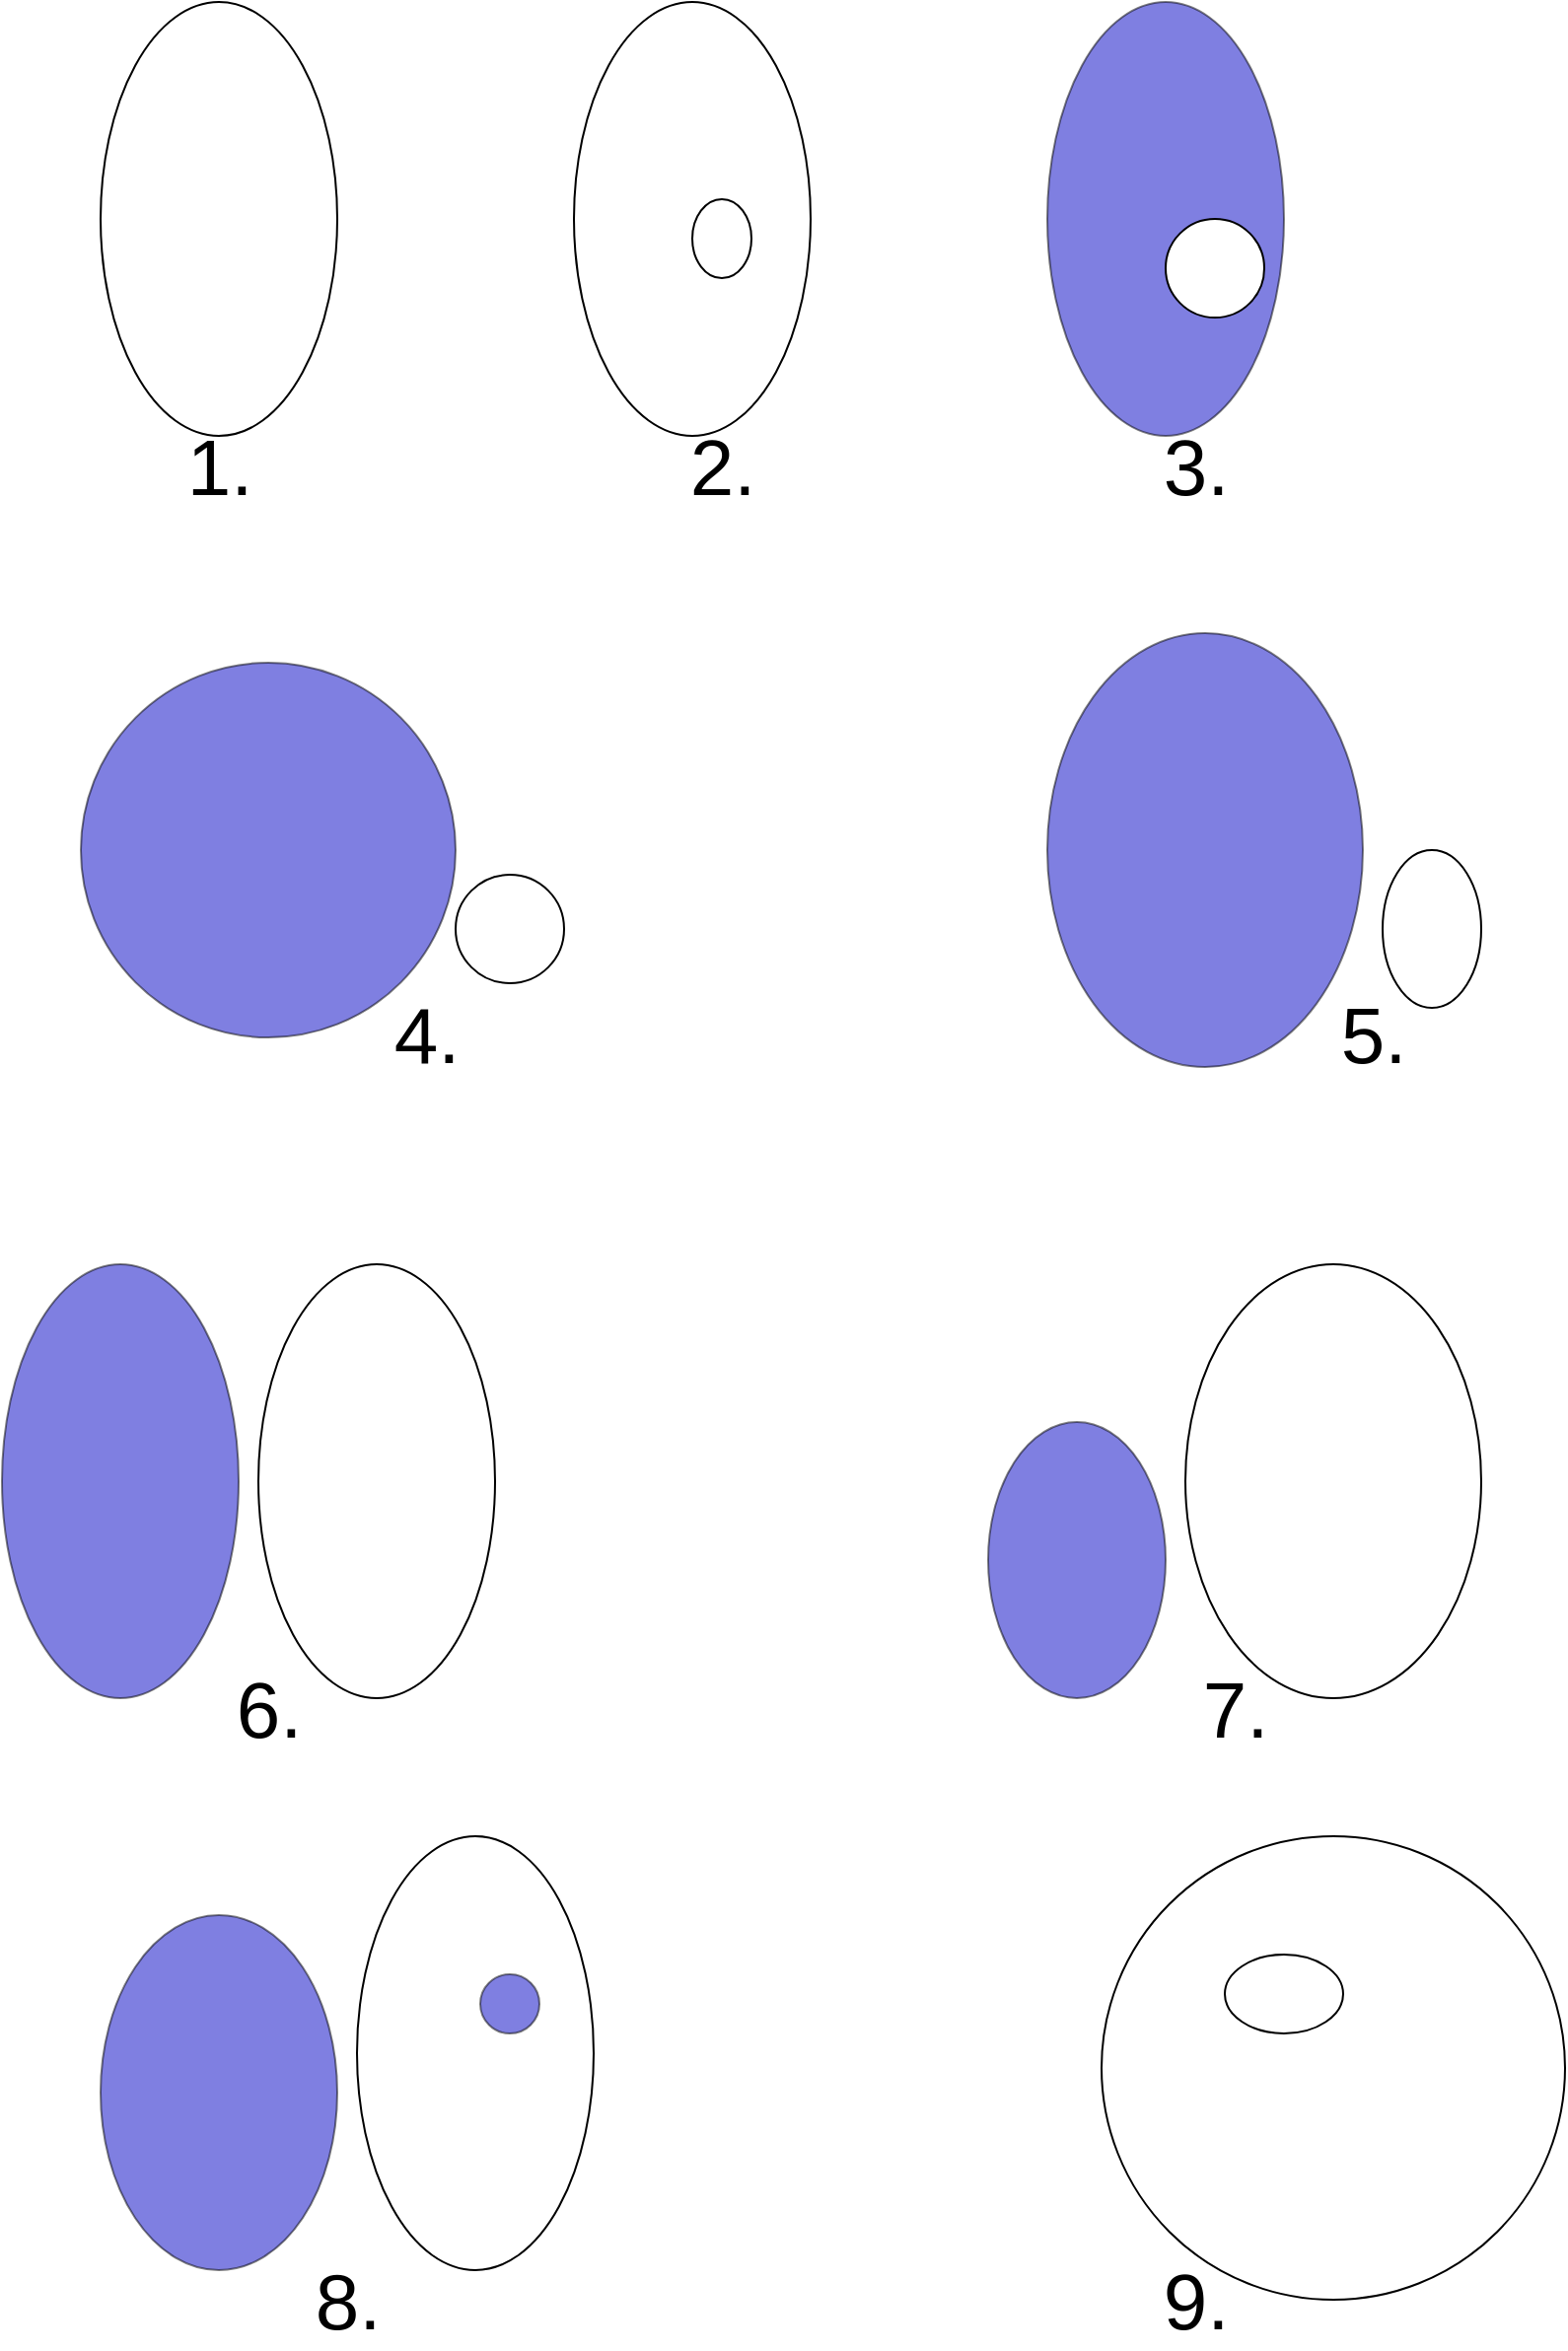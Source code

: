 <mxfile version="17.4.6" type="github">
  <diagram id="Dvef1MZ2VyVPA5MMNS4J" name="Page-1">
    <mxGraphModel dx="1236" dy="1344" grid="1" gridSize="10" guides="1" tooltips="1" connect="1" arrows="1" fold="1" page="1" pageScale="1" pageWidth="850" pageHeight="1100" math="0" shadow="0">
      <root>
        <mxCell id="0" />
        <mxCell id="1" parent="0" />
        <mxCell id="PFBUsg-PwLT_iQc4Ihql-2" value="" style="ellipse;whiteSpace=wrap;html=1;fillColor=none;" vertex="1" parent="1">
          <mxGeometry x="80" y="120" width="120" height="220" as="geometry" />
        </mxCell>
        <mxCell id="PFBUsg-PwLT_iQc4Ihql-4" value="" style="ellipse;whiteSpace=wrap;html=1;fillColor=none;" vertex="1" parent="1">
          <mxGeometry x="320" y="120" width="120" height="220" as="geometry" />
        </mxCell>
        <mxCell id="PFBUsg-PwLT_iQc4Ihql-5" value="" style="ellipse;whiteSpace=wrap;html=1;fillColor=none;" vertex="1" parent="1">
          <mxGeometry x="380" y="220" width="30" height="40" as="geometry" />
        </mxCell>
        <mxCell id="PFBUsg-PwLT_iQc4Ihql-6" value="" style="ellipse;whiteSpace=wrap;html=1;fillColor=#0000C4;opacity=50;" vertex="1" parent="1">
          <mxGeometry x="560" y="120" width="120" height="220" as="geometry" />
        </mxCell>
        <mxCell id="PFBUsg-PwLT_iQc4Ihql-7" value="" style="ellipse;whiteSpace=wrap;html=1;fillColor=default;" vertex="1" parent="1">
          <mxGeometry x="620" y="230" width="50" height="50" as="geometry" />
        </mxCell>
        <mxCell id="PFBUsg-PwLT_iQc4Ihql-8" value="" style="ellipse;whiteSpace=wrap;html=1;aspect=fixed;fillColor=#0000C4;opacity=50;" vertex="1" parent="1">
          <mxGeometry x="70" y="455" width="190" height="190" as="geometry" />
        </mxCell>
        <mxCell id="PFBUsg-PwLT_iQc4Ihql-9" value="" style="ellipse;whiteSpace=wrap;html=1;aspect=fixed;fillColor=#FFFFFF;" vertex="1" parent="1">
          <mxGeometry x="260" y="562.5" width="55" height="55" as="geometry" />
        </mxCell>
        <mxCell id="PFBUsg-PwLT_iQc4Ihql-10" value="" style="ellipse;whiteSpace=wrap;html=1;fillColor=#0000C4;opacity=50;" vertex="1" parent="1">
          <mxGeometry x="560" y="440" width="160" height="220" as="geometry" />
        </mxCell>
        <mxCell id="PFBUsg-PwLT_iQc4Ihql-12" value="" style="ellipse;whiteSpace=wrap;html=1;fillColor=#FFFFFF;" vertex="1" parent="1">
          <mxGeometry x="730" y="550" width="50" height="80" as="geometry" />
        </mxCell>
        <mxCell id="PFBUsg-PwLT_iQc4Ihql-13" value="" style="ellipse;whiteSpace=wrap;html=1;fillColor=#0000C4;opacity=50;" vertex="1" parent="1">
          <mxGeometry x="30" y="760" width="120" height="220" as="geometry" />
        </mxCell>
        <mxCell id="PFBUsg-PwLT_iQc4Ihql-14" value="" style="ellipse;whiteSpace=wrap;html=1;fillColor=none;" vertex="1" parent="1">
          <mxGeometry x="160" y="760" width="120" height="220" as="geometry" />
        </mxCell>
        <mxCell id="PFBUsg-PwLT_iQc4Ihql-15" value="" style="ellipse;whiteSpace=wrap;html=1;fillColor=#0000C4;opacity=50;" vertex="1" parent="1">
          <mxGeometry x="530" y="840" width="90" height="140" as="geometry" />
        </mxCell>
        <mxCell id="PFBUsg-PwLT_iQc4Ihql-16" value="" style="ellipse;whiteSpace=wrap;html=1;fillColor=none;" vertex="1" parent="1">
          <mxGeometry x="630" y="760" width="150" height="220" as="geometry" />
        </mxCell>
        <mxCell id="PFBUsg-PwLT_iQc4Ihql-17" value="" style="ellipse;whiteSpace=wrap;html=1;fillColor=#0000C4;opacity=50;" vertex="1" parent="1">
          <mxGeometry x="80" y="1090" width="120" height="180" as="geometry" />
        </mxCell>
        <mxCell id="PFBUsg-PwLT_iQc4Ihql-18" value="" style="ellipse;whiteSpace=wrap;html=1;fillColor=none;" vertex="1" parent="1">
          <mxGeometry x="210" y="1050" width="120" height="220" as="geometry" />
        </mxCell>
        <mxCell id="PFBUsg-PwLT_iQc4Ihql-19" value="" style="ellipse;whiteSpace=wrap;html=1;fillColor=#0000C4;opacity=50;rotation=-180;" vertex="1" parent="1">
          <mxGeometry x="272.5" y="1120" width="30" height="30" as="geometry" />
        </mxCell>
        <mxCell id="PFBUsg-PwLT_iQc4Ihql-20" value="" style="ellipse;whiteSpace=wrap;html=1;aspect=fixed;fillColor=none;" vertex="1" parent="1">
          <mxGeometry x="587.5" y="1050" width="235" height="235" as="geometry" />
        </mxCell>
        <mxCell id="PFBUsg-PwLT_iQc4Ihql-21" value="" style="ellipse;whiteSpace=wrap;html=1;fillColor=none;" vertex="1" parent="1">
          <mxGeometry x="650" y="1110" width="60" height="40" as="geometry" />
        </mxCell>
        <mxCell id="PFBUsg-PwLT_iQc4Ihql-22" value="&lt;font style=&quot;font-size: 40px&quot;&gt;1.&lt;/font&gt;" style="text;html=1;align=center;verticalAlign=middle;resizable=0;points=[];autosize=1;strokeColor=none;fillColor=none;" vertex="1" parent="1">
          <mxGeometry x="115" y="340" width="50" height="30" as="geometry" />
        </mxCell>
        <mxCell id="PFBUsg-PwLT_iQc4Ihql-23" value="2." style="text;html=1;align=center;verticalAlign=middle;resizable=0;points=[];autosize=1;strokeColor=none;fillColor=none;fontSize=40;" vertex="1" parent="1">
          <mxGeometry x="370" y="330" width="50" height="50" as="geometry" />
        </mxCell>
        <mxCell id="PFBUsg-PwLT_iQc4Ihql-24" value="3." style="text;html=1;align=center;verticalAlign=middle;resizable=0;points=[];autosize=1;strokeColor=none;fillColor=none;fontSize=40;" vertex="1" parent="1">
          <mxGeometry x="610" y="330" width="50" height="50" as="geometry" />
        </mxCell>
        <mxCell id="PFBUsg-PwLT_iQc4Ihql-25" value="4." style="text;html=1;align=center;verticalAlign=middle;resizable=0;points=[];autosize=1;strokeColor=none;fillColor=none;fontSize=40;" vertex="1" parent="1">
          <mxGeometry x="220" y="617.5" width="50" height="50" as="geometry" />
        </mxCell>
        <mxCell id="PFBUsg-PwLT_iQc4Ihql-26" value="5." style="text;html=1;align=center;verticalAlign=middle;resizable=0;points=[];autosize=1;strokeColor=none;fillColor=none;fontSize=40;" vertex="1" parent="1">
          <mxGeometry x="700" y="617.5" width="50" height="50" as="geometry" />
        </mxCell>
        <mxCell id="PFBUsg-PwLT_iQc4Ihql-27" value="6." style="text;html=1;align=center;verticalAlign=middle;resizable=0;points=[];autosize=1;strokeColor=none;fillColor=none;fontSize=40;" vertex="1" parent="1">
          <mxGeometry x="140" y="960" width="50" height="50" as="geometry" />
        </mxCell>
        <mxCell id="PFBUsg-PwLT_iQc4Ihql-28" value="7." style="text;html=1;align=center;verticalAlign=middle;resizable=0;points=[];autosize=1;strokeColor=none;fillColor=none;fontSize=40;" vertex="1" parent="1">
          <mxGeometry x="630" y="960" width="50" height="50" as="geometry" />
        </mxCell>
        <mxCell id="PFBUsg-PwLT_iQc4Ihql-29" value="8." style="text;html=1;align=center;verticalAlign=middle;resizable=0;points=[];autosize=1;strokeColor=none;fillColor=none;fontSize=40;" vertex="1" parent="1">
          <mxGeometry x="180" y="1260" width="50" height="50" as="geometry" />
        </mxCell>
        <mxCell id="PFBUsg-PwLT_iQc4Ihql-30" value="9." style="text;html=1;align=center;verticalAlign=middle;resizable=0;points=[];autosize=1;strokeColor=none;fillColor=none;fontSize=40;" vertex="1" parent="1">
          <mxGeometry x="610" y="1260" width="50" height="50" as="geometry" />
        </mxCell>
      </root>
    </mxGraphModel>
  </diagram>
</mxfile>
